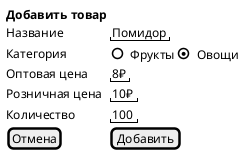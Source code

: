 @startsalt Добавление товара
{
    <b>Добавить товар
    Название       | "Помидор"
    Категория      | {() Фрукты |(X) Овощи}
    Оптовая цена   | "8₽"
    Розничная цена | "10₽"
    Количество     | "100"
    [Отмена]       | [Добавить]
}
@endsalt

https://www.plantuml.com/plantuml/png/NT2_JeOm50NmlK_HVDFdXfk3CJo62M70w6OSX0r8i2OQeucB4udeu0DKbD387r_Xt5VmIRobe2ZZwU_sNEh7INIUnD5f8l604Q_GgD6XmG23HfB2o86c0bgaGlAtVtImeeOKtQtOHF38PwqDvclSbyaDdXZsdBrZf6BZTCc3YYlVR0P3zmjFjpiIBrJG9JwuvrPcsqDEAjGiRs1oDr_XSrc0P-bgsbwxmhqlDSmrpqnQkn1TO_XB6Uvwlx9asKskeGjIjixcZdaE1QZuf7SNX3z_6Fn_cr3amZyvExPlBBu1